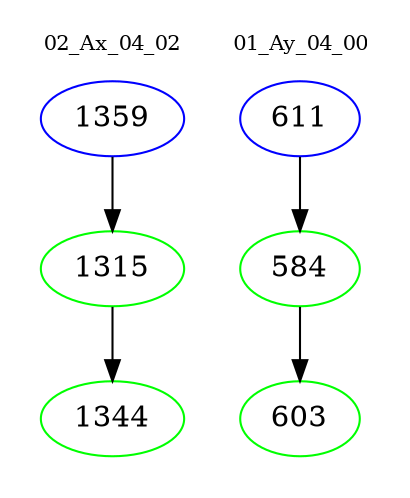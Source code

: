 digraph{
subgraph cluster_0 {
color = white
label = "02_Ax_04_02";
fontsize=10;
T0_1359 [label="1359", color="blue"]
T0_1359 -> T0_1315 [color="black"]
T0_1315 [label="1315", color="green"]
T0_1315 -> T0_1344 [color="black"]
T0_1344 [label="1344", color="green"]
}
subgraph cluster_1 {
color = white
label = "01_Ay_04_00";
fontsize=10;
T1_611 [label="611", color="blue"]
T1_611 -> T1_584 [color="black"]
T1_584 [label="584", color="green"]
T1_584 -> T1_603 [color="black"]
T1_603 [label="603", color="green"]
}
}
